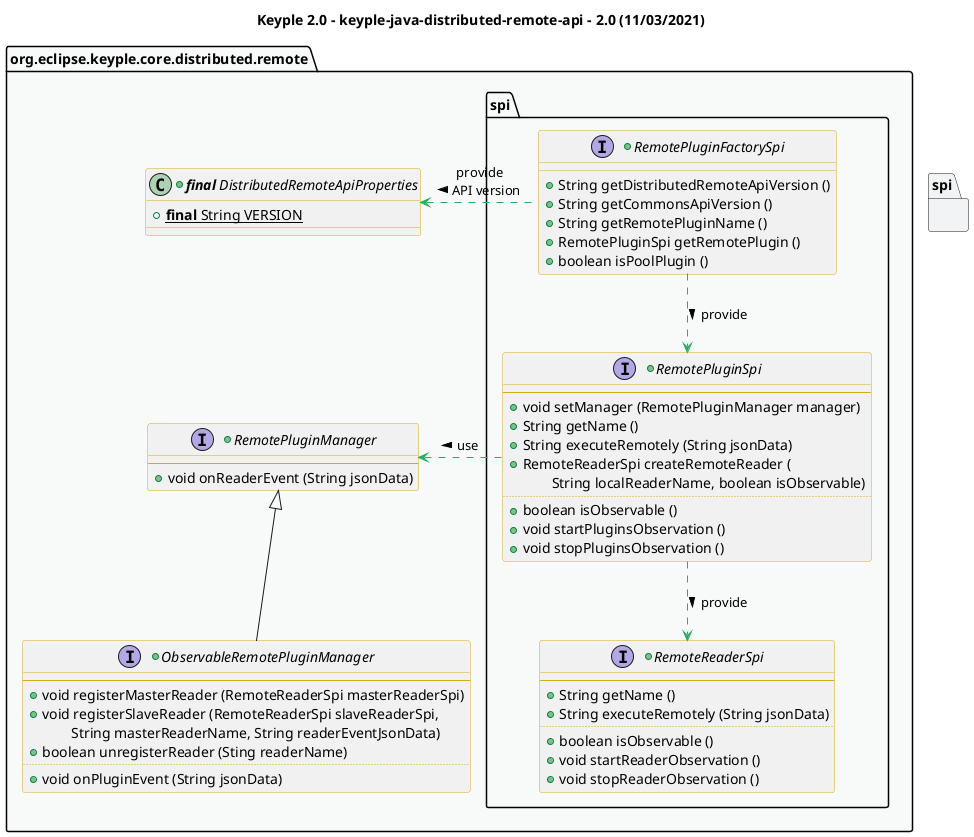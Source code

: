 @startuml
title
    Keyple 2.0 - keyple-java-distributed-remote-api - 2.0 (11/03/2021)
end title

' == THEME ==

'Couleurs issues de : https://htmlcolorcodes.com/fr/tableau-de-couleur/tableau-de-couleur-design-plat/
!define C_GREY1 F8F9F9
!define C_GREY2 F2F3F4
!define C_GREY3 E5E7E9
!define C_GREY4 D7DBDD
!define C_GREY5 CACFD2
!define C_GREY6 BDC3C7
!define C_LINK 3498DB
!define C_USE 27AE60

skinparam Shadowing false
skinparam ClassFontStyle italic
skinparam ClassBorderColor #D4AC0D
skinparam stereotypeABorderColor #A9DCDF
skinparam stereotypeIBorderColor #B4A7E5
skinparam stereotypeCBorderColor #ADD1B2
skinparam stereotypeEBorderColor #EB93DF
' Red
skinparam ClassBackgroundColor<<red>> #FDEDEC
skinparam ClassBorderColor<<red>> #E74C3C
hide <<red>> stereotype
' Purple
skinparam ClassBackgroundColor<<purple>> #F4ECF7
skinparam ClassBorderColor<<purple>> #8E44AD
hide <<purple>> stereotype
' blue
skinparam ClassBackgroundColor<<blue>> #EBF5FB
skinparam ClassBorderColor<<blue>> #3498DB
hide <<blue>> stereotype
' Green
skinparam ClassBackgroundColor<<green>> #E9F7EF
skinparam ClassBorderColor<<green>> #27AE60
hide <<green>> stereotype
' Grey
skinparam ClassBackgroundColor<<grey>> #EAECEE
skinparam ClassBorderColor<<grey>> #2C3E50
hide <<grey>> stereotype

' == CONTENT ==

package "org.eclipse.keyple.core.distributed.remote" as api {
    +class "**final** DistributedRemoteApiProperties" as ApiProperties {
        +{static} **final** String VERSION
    }
    +interface RemotePluginManager {
        --
        +void onReaderEvent (String jsonData)
    }
    +interface ObservableRemotePluginManager extends RemotePluginManager {
        --
        +void registerMasterReader (RemoteReaderSpi masterReaderSpi)
        +void registerSlaveReader (RemoteReaderSpi slaveReaderSpi,
            \tString masterReaderName, String readerEventJsonData)
        +boolean unregisterReader (Sting readerName)
        ..
        +void onPluginEvent (String jsonData)
    }
    package spi {
        +interface RemotePluginFactorySpi {
            +String getDistributedRemoteApiVersion ()
            +String getCommonsApiVersion ()
            +String getRemotePluginName ()
            +RemotePluginSpi getRemotePlugin ()
            +boolean isPoolPlugin ()
        }
        +interface RemotePluginSpi {
            --
            +void setManager (RemotePluginManager manager)
            +String getName ()
            +String executeRemotely (String jsonData)
            +RemoteReaderSpi createRemoteReader (
                \tString localReaderName, boolean isObservable)
            ..
            +boolean isObservable ()
            +void startPluginsObservation ()
            +void stopPluginsObservation ()
        }
        +interface RemoteReaderSpi {
            --
            +String getName ()
            +String executeRemotely (String jsonData)
            ..
            +boolean isObservable ()
            +void startReaderObservation ()
            +void stopReaderObservation ()
        }
    }
}

' Associations

RemotePluginFactorySpi .left.> ApiProperties #C_USE : provide\nAPI version <
RemotePluginFactorySpi ..> RemotePluginSpi #C_USE : provide >

RemotePluginSpi ..> RemoteReaderSpi #C_USE : provide >
RemotePluginSpi .left.> RemotePluginManager #C_USE : use >

' == LAYOUT ==

'ObservableRemotePluginSpi -[hidden]- RemoteReaderSpi

' == STYLE ==

package api #C_GREY1 {}
package spi #C_GREY2 {}

@enduml